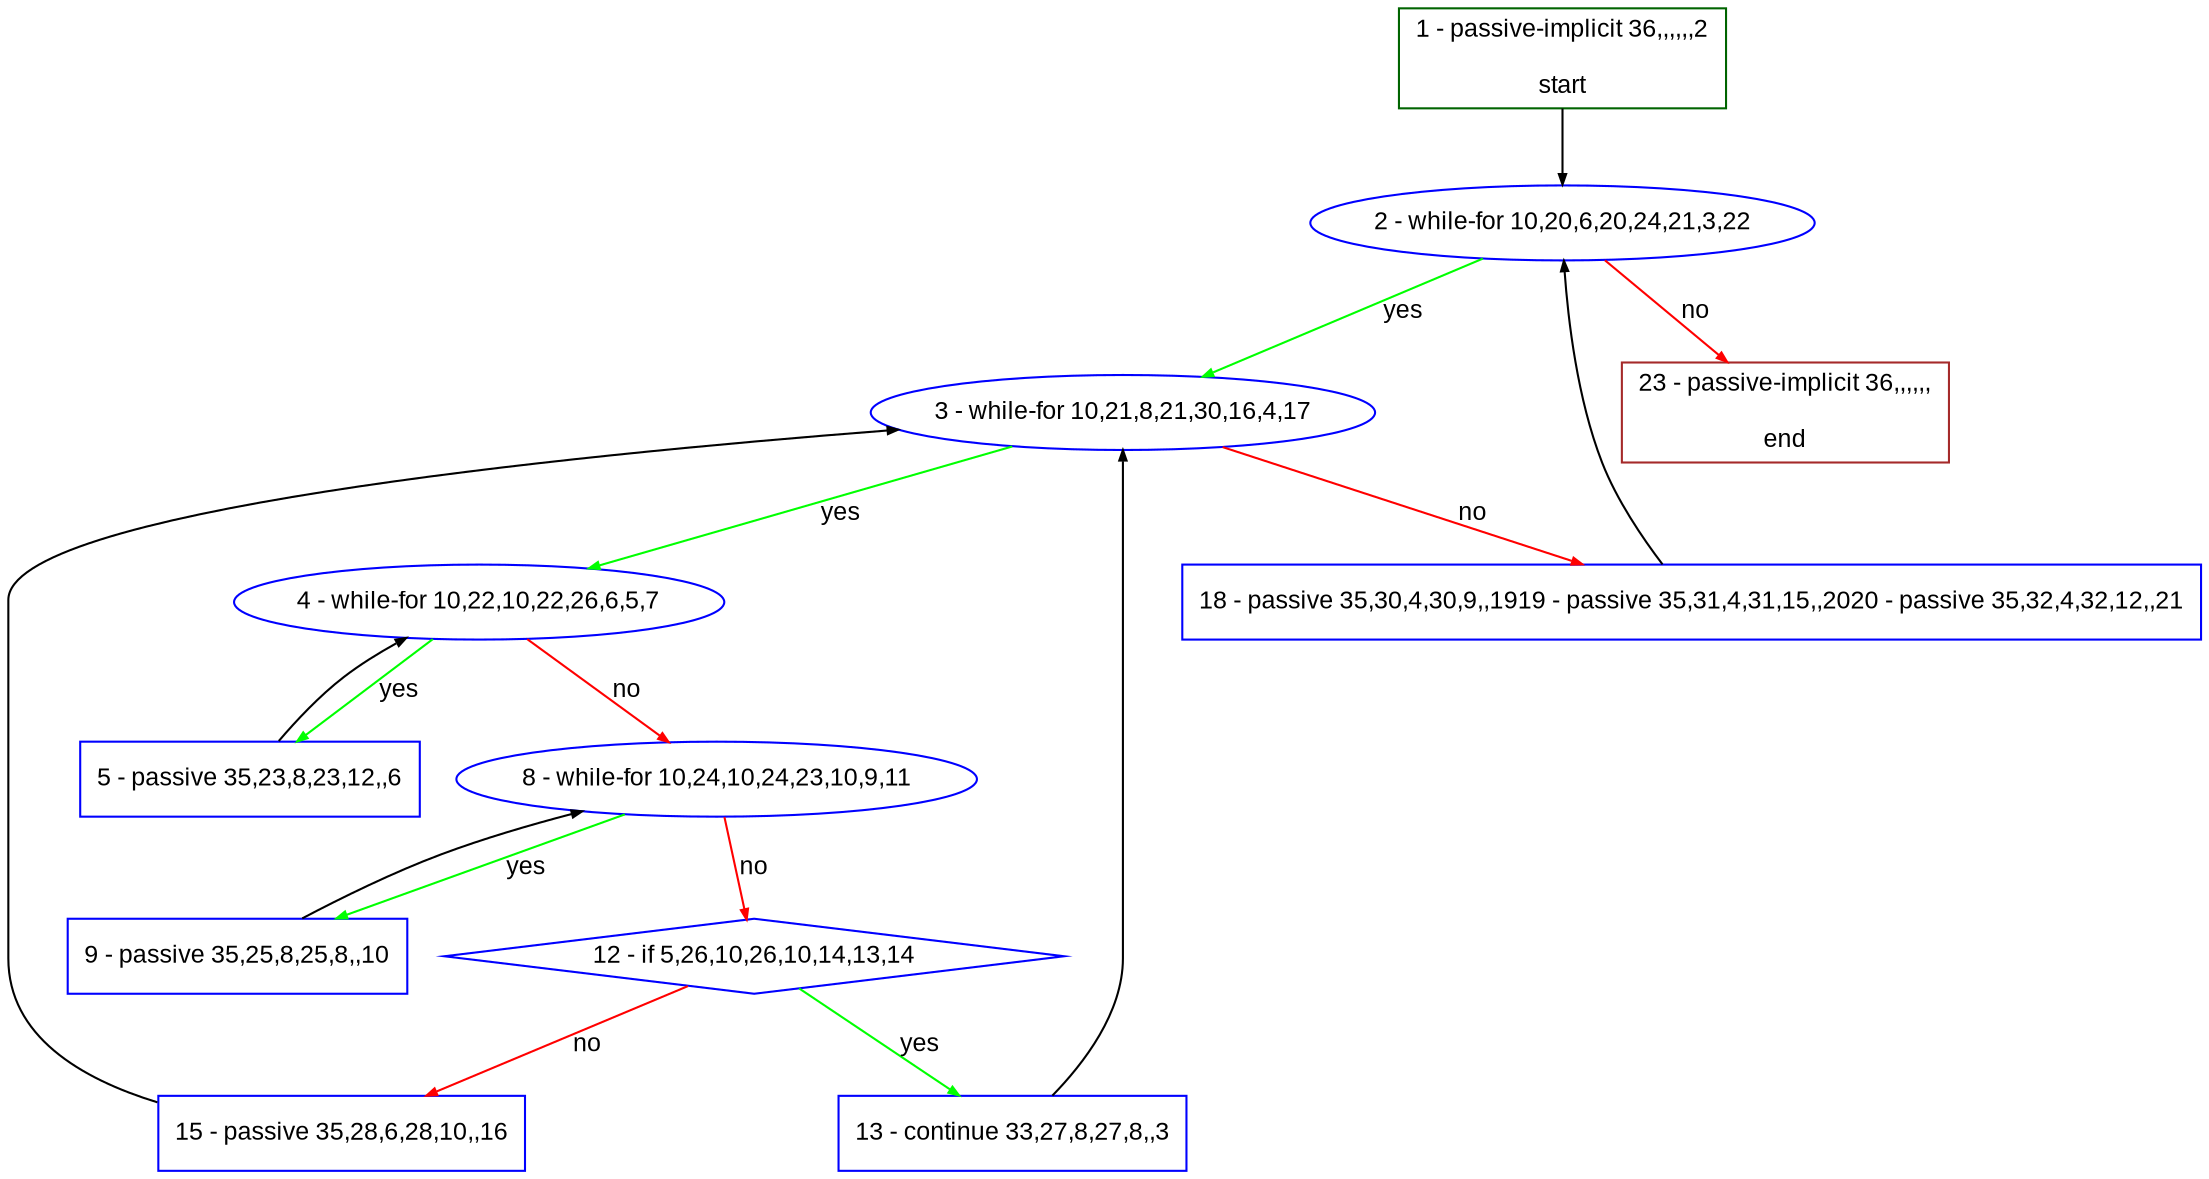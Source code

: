 digraph "" {
  graph [bgcolor="white", fillcolor="#FFFFCC", pack="true", packmode="clust", fontname="Arial", label="", fontsize="12", compound="true", style="rounded,filled"];
  node [node_initialized="no", fillcolor="white", fontname="Arial", label="", color="grey", fontsize="12", fixedsize="false", compound="true", shape="rectangle", style="filled"];
  edge [arrowtail="none", lhead="", fontcolor="black", fontname="Arial", label="", color="black", fontsize="12", arrowhead="normal", arrowsize="0.5", compound="true", ltail="", dir="forward"];
  __N1 [fillcolor="#ffffff", label="2 - while-for 10,20,6,20,24,21,3,22", color="#0000ff", shape="oval", style="filled"];
  __N2 [fillcolor="#ffffff", label="1 - passive-implicit 36,,,,,,2\n\nstart", color="#006400", shape="box", style="filled"];
  __N3 [fillcolor="#ffffff", label="3 - while-for 10,21,8,21,30,16,4,17", color="#0000ff", shape="oval", style="filled"];
  __N4 [fillcolor="#ffffff", label="23 - passive-implicit 36,,,,,,\n\nend", color="#a52a2a", shape="box", style="filled"];
  __N5 [fillcolor="#ffffff", label="4 - while-for 10,22,10,22,26,6,5,7", color="#0000ff", shape="oval", style="filled"];
  __N6 [fillcolor="#ffffff", label="18 - passive 35,30,4,30,9,,1919 - passive 35,31,4,31,15,,2020 - passive 35,32,4,32,12,,21", color="#0000ff", shape="box", style="filled"];
  __N7 [fillcolor="#ffffff", label="5 - passive 35,23,8,23,12,,6", color="#0000ff", shape="box", style="filled"];
  __N8 [fillcolor="#ffffff", label="8 - while-for 10,24,10,24,23,10,9,11", color="#0000ff", shape="oval", style="filled"];
  __N9 [fillcolor="#ffffff", label="9 - passive 35,25,8,25,8,,10", color="#0000ff", shape="box", style="filled"];
  __N10 [fillcolor="#ffffff", label="12 - if 5,26,10,26,10,14,13,14", color="#0000ff", shape="diamond", style="filled"];
  __N11 [fillcolor="#ffffff", label="13 - continue 33,27,8,27,8,,3", color="#0000ff", shape="box", style="filled"];
  __N12 [fillcolor="#ffffff", label="15 - passive 35,28,6,28,10,,16", color="#0000ff", shape="box", style="filled"];
  __N2 -> __N1 [arrowtail="none", color="#000000", label="", arrowhead="normal", dir="forward"];
  __N1 -> __N3 [arrowtail="none", color="#00ff00", label="yes", arrowhead="normal", dir="forward"];
  __N1 -> __N4 [arrowtail="none", color="#ff0000", label="no", arrowhead="normal", dir="forward"];
  __N3 -> __N5 [arrowtail="none", color="#00ff00", label="yes", arrowhead="normal", dir="forward"];
  __N3 -> __N6 [arrowtail="none", color="#ff0000", label="no", arrowhead="normal", dir="forward"];
  __N5 -> __N7 [arrowtail="none", color="#00ff00", label="yes", arrowhead="normal", dir="forward"];
  __N7 -> __N5 [arrowtail="none", color="#000000", label="", arrowhead="normal", dir="forward"];
  __N5 -> __N8 [arrowtail="none", color="#ff0000", label="no", arrowhead="normal", dir="forward"];
  __N8 -> __N9 [arrowtail="none", color="#00ff00", label="yes", arrowhead="normal", dir="forward"];
  __N9 -> __N8 [arrowtail="none", color="#000000", label="", arrowhead="normal", dir="forward"];
  __N8 -> __N10 [arrowtail="none", color="#ff0000", label="no", arrowhead="normal", dir="forward"];
  __N10 -> __N11 [arrowtail="none", color="#00ff00", label="yes", arrowhead="normal", dir="forward"];
  __N10 -> __N12 [arrowtail="none", color="#ff0000", label="no", arrowhead="normal", dir="forward"];
  __N11 -> __N3 [arrowtail="none", color="#000000", label="", arrowhead="normal", dir="forward"];
  __N12 -> __N3 [arrowtail="none", color="#000000", label="", arrowhead="normal", dir="forward"];
  __N6 -> __N1 [arrowtail="none", color="#000000", label="", arrowhead="normal", dir="forward"];
}
